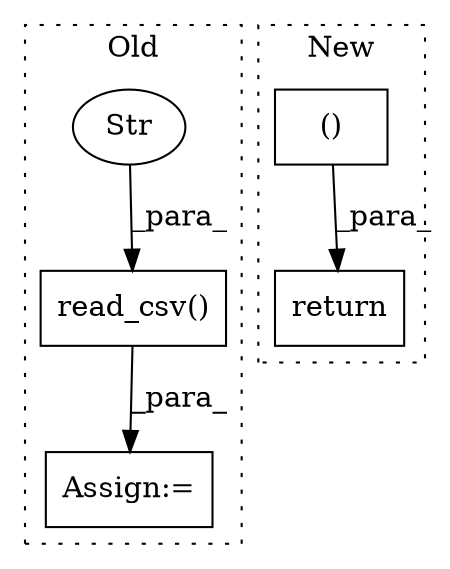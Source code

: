 digraph G {
subgraph cluster0 {
1 [label="read_csv()" a="75" s="1992,2017" l="12,1" shape="box"];
3 [label="Assign:=" a="68" s="1989" l="3" shape="box"];
4 [label="Str" a="66" s="2004" l="13" shape="ellipse"];
label = "Old";
style="dotted";
}
subgraph cluster1 {
2 [label="()" a="54" s="2547" l="5" shape="box"];
5 [label="return" a="93" s="2627" l="7" shape="box"];
label = "New";
style="dotted";
}
1 -> 3 [label="_para_"];
2 -> 5 [label="_para_"];
4 -> 1 [label="_para_"];
}